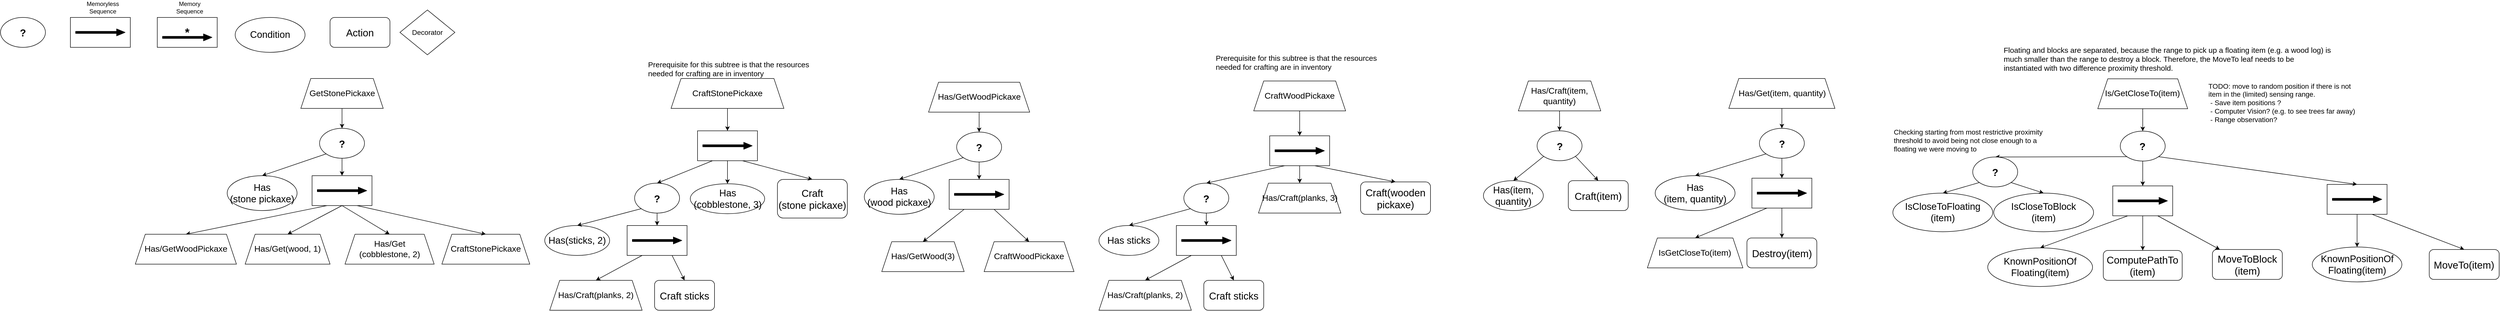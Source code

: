 <mxfile version="13.5.4" type="device"><diagram id="WyycX_kiDfn8xleZHSIg" name="Page-1"><mxGraphModel dx="2182" dy="725" grid="1" gridSize="10" guides="1" tooltips="1" connect="1" arrows="1" fold="1" page="1" pageScale="1" pageWidth="827" pageHeight="1169" math="0" shadow="0"><root><mxCell id="0"/><mxCell id="1" parent="0"/><mxCell id="VDcFkGqoI388mTJnBidE-6" value="" style="group" parent="1" vertex="1" connectable="0"><mxGeometry x="-330" y="45" width="120" height="60" as="geometry"/></mxCell><mxCell id="VDcFkGqoI388mTJnBidE-2" value="" style="rounded=0;whiteSpace=wrap;html=1;" parent="VDcFkGqoI388mTJnBidE-6" vertex="1"><mxGeometry width="120" height="60" as="geometry"/></mxCell><mxCell id="VDcFkGqoI388mTJnBidE-4" value="" style="shape=flexArrow;endArrow=classic;html=1;fillColor=#000000;endWidth=9.001;endSize=5.311;width=4.194;" parent="VDcFkGqoI388mTJnBidE-6" edge="1"><mxGeometry width="50" height="50" relative="1" as="geometry"><mxPoint x="10" y="30" as="sourcePoint"/><mxPoint x="110" y="30" as="targetPoint"/></mxGeometry></mxCell><mxCell id="VDcFkGqoI388mTJnBidE-13" value="&lt;font style=&quot;font-size: 20px&quot;&gt;Action&lt;/font&gt;" style="rounded=1;whiteSpace=wrap;html=1;" parent="1" vertex="1"><mxGeometry x="190" y="45" width="120" height="60" as="geometry"/></mxCell><mxCell id="VDcFkGqoI388mTJnBidE-19" value="&lt;span style=&quot;font-size: 17px&quot;&gt;Is/GetCloseTo(item)&lt;/span&gt;" style="shape=trapezoid;perimeter=trapezoidPerimeter;whiteSpace=wrap;html=1;fixedSize=1;" parent="1" vertex="1"><mxGeometry x="3730.47" y="168.13" width="180" height="60" as="geometry"/></mxCell><mxCell id="VDcFkGqoI388mTJnBidE-21" value="&lt;font style=&quot;font-size: 20px&quot;&gt;&lt;b&gt;?&lt;/b&gt;&lt;/font&gt;" style="ellipse;whiteSpace=wrap;html=1;container=0;" parent="1" vertex="1"><mxGeometry x="3775.47" y="273.13" width="90" height="60" as="geometry"/></mxCell><mxCell id="VDcFkGqoI388mTJnBidE-22" value="" style="endArrow=classic;html=1;fillColor=#000000;exitX=0.5;exitY=1;exitDx=0;exitDy=0;entryX=0.5;entryY=0;entryDx=0;entryDy=0;" parent="1" source="VDcFkGqoI388mTJnBidE-19" target="VDcFkGqoI388mTJnBidE-21" edge="1"><mxGeometry width="50" height="50" relative="1" as="geometry"><mxPoint x="3935.47" y="263.13" as="sourcePoint"/><mxPoint x="4020.47" y="413.13" as="targetPoint"/></mxGeometry></mxCell><mxCell id="VDcFkGqoI388mTJnBidE-25" value="Memoryless Sequence" style="text;html=1;strokeColor=none;fillColor=none;align=center;verticalAlign=middle;whiteSpace=wrap;rounded=0;" parent="1" vertex="1"><mxGeometry x="-300" y="15" width="70" height="20" as="geometry"/></mxCell><mxCell id="VDcFkGqoI388mTJnBidE-27" value="" style="group" parent="1" vertex="1" connectable="0"><mxGeometry x="4189.77" y="380" width="120" height="60" as="geometry"/></mxCell><mxCell id="VDcFkGqoI388mTJnBidE-28" value="" style="rounded=0;whiteSpace=wrap;html=1;" parent="VDcFkGqoI388mTJnBidE-27" vertex="1"><mxGeometry width="120" height="60" as="geometry"/></mxCell><mxCell id="VDcFkGqoI388mTJnBidE-29" value="" style="shape=flexArrow;endArrow=classic;html=1;fillColor=#000000;endWidth=9.001;endSize=5.311;width=4.194;" parent="VDcFkGqoI388mTJnBidE-27" edge="1"><mxGeometry width="50" height="50" relative="1" as="geometry"><mxPoint x="10" y="30" as="sourcePoint"/><mxPoint x="110" y="30" as="targetPoint"/></mxGeometry></mxCell><mxCell id="VDcFkGqoI388mTJnBidE-30" value="" style="endArrow=classic;html=1;fillColor=#000000;exitX=1;exitY=1;exitDx=0;exitDy=0;entryX=0.5;entryY=0;entryDx=0;entryDy=0;" parent="1" source="VDcFkGqoI388mTJnBidE-21" target="VDcFkGqoI388mTJnBidE-28" edge="1"><mxGeometry width="50" height="50" relative="1" as="geometry"><mxPoint x="3798.44" y="334.202" as="sourcePoint"/><mxPoint x="3650.705" y="388.13" as="targetPoint"/></mxGeometry></mxCell><mxCell id="VDcFkGqoI388mTJnBidE-31" value="&lt;font style=&quot;font-size: 19px&quot;&gt;KnownPositionOf&lt;br&gt;Floating(item)&lt;/font&gt;" style="ellipse;whiteSpace=wrap;html=1;" parent="1" vertex="1"><mxGeometry x="4160" y="505.62" width="179.53" height="70" as="geometry"/></mxCell><mxCell id="VDcFkGqoI388mTJnBidE-33" value="" style="endArrow=classic;html=1;fillColor=#000000;exitX=0.5;exitY=1;exitDx=0;exitDy=0;entryX=0.5;entryY=0;entryDx=0;entryDy=0;" parent="1" source="VDcFkGqoI388mTJnBidE-28" target="VDcFkGqoI388mTJnBidE-31" edge="1"><mxGeometry width="50" height="50" relative="1" as="geometry"><mxPoint x="4057.74" y="343.572" as="sourcePoint"/><mxPoint x="3910.005" y="397.5" as="targetPoint"/></mxGeometry></mxCell><mxCell id="VDcFkGqoI388mTJnBidE-37" value="" style="endArrow=classic;html=1;fillColor=#000000;entryX=0.5;entryY=0;entryDx=0;entryDy=0;exitX=0.75;exitY=1;exitDx=0;exitDy=0;" parent="1" source="VDcFkGqoI388mTJnBidE-28" target="VDcFkGqoI388mTJnBidE-115" edge="1"><mxGeometry width="50" height="50" relative="1" as="geometry"><mxPoint x="4079.77" y="447.5" as="sourcePoint"/><mxPoint x="4163.77" y="490" as="targetPoint"/></mxGeometry></mxCell><mxCell id="VDcFkGqoI388mTJnBidE-38" value="" style="group" parent="1" vertex="1" connectable="0"><mxGeometry x="-156" y="45" width="120" height="60" as="geometry"/></mxCell><mxCell id="VDcFkGqoI388mTJnBidE-39" value="&lt;font style=&quot;font-size: 23px&quot;&gt;&lt;b&gt;*&lt;/b&gt;&lt;/font&gt;" style="rounded=0;whiteSpace=wrap;html=1;" parent="VDcFkGqoI388mTJnBidE-38" vertex="1"><mxGeometry width="120" height="60" as="geometry"/></mxCell><mxCell id="VDcFkGqoI388mTJnBidE-40" value="" style="shape=flexArrow;endArrow=classic;html=1;fillColor=#000000;endWidth=9.001;endSize=5.311;width=4.194;" parent="VDcFkGqoI388mTJnBidE-38" edge="1"><mxGeometry width="50" height="50" relative="1" as="geometry"><mxPoint x="10" y="40" as="sourcePoint"/><mxPoint x="110" y="40" as="targetPoint"/></mxGeometry></mxCell><mxCell id="VDcFkGqoI388mTJnBidE-41" value="Memory Sequence" style="text;html=1;strokeColor=none;fillColor=none;align=center;verticalAlign=middle;whiteSpace=wrap;rounded=0;" parent="1" vertex="1"><mxGeometry x="-126" y="15" width="70" height="20" as="geometry"/></mxCell><mxCell id="VDcFkGqoI388mTJnBidE-42" value="&lt;font style=&quot;font-size: 17px&quot;&gt;Has/Get(item, quantity)&lt;/font&gt;" style="shape=trapezoid;perimeter=trapezoidPerimeter;whiteSpace=wrap;html=1;fixedSize=1;" parent="1" vertex="1"><mxGeometry x="2991.5" y="167.5" width="212.5" height="60" as="geometry"/></mxCell><mxCell id="VDcFkGqoI388mTJnBidE-43" value="&lt;font style=&quot;font-size: 20px&quot;&gt;&lt;b&gt;?&lt;/b&gt;&lt;/font&gt;" style="ellipse;whiteSpace=wrap;html=1;container=0;" parent="1" vertex="1"><mxGeometry x="3052.75" y="267.5" width="90" height="60" as="geometry"/></mxCell><mxCell id="VDcFkGqoI388mTJnBidE-44" value="" style="endArrow=classic;html=1;fillColor=#000000;exitX=0.5;exitY=1;exitDx=0;exitDy=0;entryX=0.5;entryY=0;entryDx=0;entryDy=0;" parent="1" source="VDcFkGqoI388mTJnBidE-42" target="VDcFkGqoI388mTJnBidE-43" edge="1"><mxGeometry width="50" height="50" relative="1" as="geometry"><mxPoint x="3644.0" y="237.5" as="sourcePoint"/><mxPoint x="3644.0" y="282.5" as="targetPoint"/></mxGeometry></mxCell><mxCell id="VDcFkGqoI388mTJnBidE-45" value="&lt;font style=&quot;font-size: 19px&quot;&gt;Has&lt;br&gt;(item, quantity)&lt;/font&gt;" style="ellipse;whiteSpace=wrap;html=1;" parent="1" vertex="1"><mxGeometry x="2844" y="362.5" width="160" height="70" as="geometry"/></mxCell><mxCell id="VDcFkGqoI388mTJnBidE-46" value="" style="endArrow=classic;html=1;fillColor=#000000;exitX=0;exitY=1;exitDx=0;exitDy=0;entryX=0.5;entryY=0;entryDx=0;entryDy=0;" parent="1" source="VDcFkGqoI388mTJnBidE-43" target="VDcFkGqoI388mTJnBidE-45" edge="1"><mxGeometry width="50" height="50" relative="1" as="geometry"><mxPoint x="3394" y="457.5" as="sourcePoint"/><mxPoint x="3444" y="407.5" as="targetPoint"/></mxGeometry></mxCell><mxCell id="VDcFkGqoI388mTJnBidE-47" value="" style="group" parent="1" vertex="1" connectable="0"><mxGeometry x="3037.75" y="367.5" width="120" height="60" as="geometry"/></mxCell><mxCell id="VDcFkGqoI388mTJnBidE-48" value="" style="rounded=0;whiteSpace=wrap;html=1;" parent="VDcFkGqoI388mTJnBidE-47" vertex="1"><mxGeometry width="120" height="60" as="geometry"/></mxCell><mxCell id="VDcFkGqoI388mTJnBidE-49" value="" style="shape=flexArrow;endArrow=classic;html=1;fillColor=#000000;endWidth=9.001;endSize=5.311;width=4.194;" parent="VDcFkGqoI388mTJnBidE-47" edge="1"><mxGeometry width="50" height="50" relative="1" as="geometry"><mxPoint x="10" y="30" as="sourcePoint"/><mxPoint x="110" y="30" as="targetPoint"/></mxGeometry></mxCell><mxCell id="VDcFkGqoI388mTJnBidE-50" value="" style="endArrow=classic;html=1;fillColor=#000000;exitX=0.5;exitY=1;exitDx=0;exitDy=0;entryX=0.5;entryY=0;entryDx=0;entryDy=0;" parent="1" source="VDcFkGqoI388mTJnBidE-43" target="VDcFkGqoI388mTJnBidE-48" edge="1"><mxGeometry width="50" height="50" relative="1" as="geometry"><mxPoint x="3075.72" y="328.572" as="sourcePoint"/><mxPoint x="2934" y="372.5" as="targetPoint"/></mxGeometry></mxCell><mxCell id="VDcFkGqoI388mTJnBidE-51" value="&lt;font style=&quot;font-size: 17px&quot;&gt;IsGetCloseTo(item)&lt;/font&gt;" style="shape=trapezoid;perimeter=trapezoidPerimeter;whiteSpace=wrap;html=1;fixedSize=1;" parent="1" vertex="1"><mxGeometry x="2828.38" y="487.5" width="191.25" height="60" as="geometry"/></mxCell><mxCell id="VDcFkGqoI388mTJnBidE-52" value="" style="endArrow=classic;html=1;fillColor=#000000;exitX=0.25;exitY=1;exitDx=0;exitDy=0;entryX=0.5;entryY=0;entryDx=0;entryDy=0;" parent="1" source="VDcFkGqoI388mTJnBidE-48" target="VDcFkGqoI388mTJnBidE-51" edge="1"><mxGeometry width="50" height="50" relative="1" as="geometry"><mxPoint x="3075.72" y="328.572" as="sourcePoint"/><mxPoint x="2934" y="372.5" as="targetPoint"/></mxGeometry></mxCell><mxCell id="VDcFkGqoI388mTJnBidE-53" value="&lt;font style=&quot;font-size: 20px&quot;&gt;Destroy(item)&lt;/font&gt;" style="rounded=1;whiteSpace=wrap;html=1;" parent="1" vertex="1"><mxGeometry x="3027.75" y="487.5" width="140" height="60" as="geometry"/></mxCell><mxCell id="VDcFkGqoI388mTJnBidE-54" value="" style="endArrow=classic;html=1;fillColor=#000000;entryX=0.5;entryY=0;entryDx=0;entryDy=0;exitX=0.5;exitY=1;exitDx=0;exitDy=0;" parent="1" source="VDcFkGqoI388mTJnBidE-48" target="VDcFkGqoI388mTJnBidE-53" edge="1"><mxGeometry width="50" height="50" relative="1" as="geometry"><mxPoint x="3120" y="440" as="sourcePoint"/><mxPoint x="2959.625" y="497.5" as="targetPoint"/></mxGeometry></mxCell><mxCell id="VDcFkGqoI388mTJnBidE-55" value="&lt;font style=&quot;font-size: 17px&quot;&gt;Has/Craft(item, quantity)&lt;/font&gt;" style="shape=trapezoid;perimeter=trapezoidPerimeter;whiteSpace=wrap;html=1;fixedSize=1;" parent="1" vertex="1"><mxGeometry x="2570" y="172.5" width="165" height="60" as="geometry"/></mxCell><mxCell id="VDcFkGqoI388mTJnBidE-56" value="&lt;font style=&quot;font-size: 20px&quot;&gt;&lt;b&gt;?&lt;/b&gt;&lt;/font&gt;" style="ellipse;whiteSpace=wrap;html=1;container=0;" parent="1" vertex="1"><mxGeometry x="2607.5" y="272.5" width="90" height="60" as="geometry"/></mxCell><mxCell id="VDcFkGqoI388mTJnBidE-57" value="" style="endArrow=classic;html=1;fillColor=#000000;entryX=0.5;entryY=0;entryDx=0;entryDy=0;exitX=0.5;exitY=1;exitDx=0;exitDy=0;" parent="1" source="VDcFkGqoI388mTJnBidE-55" target="VDcFkGqoI388mTJnBidE-56" edge="1"><mxGeometry width="50" height="50" relative="1" as="geometry"><mxPoint x="2950" y="467.5" as="sourcePoint"/><mxPoint x="3000" y="417.5" as="targetPoint"/></mxGeometry></mxCell><mxCell id="VDcFkGqoI388mTJnBidE-58" value="&lt;font style=&quot;font-size: 19px&quot;&gt;Has(item, quantity)&lt;/font&gt;" style="ellipse;whiteSpace=wrap;html=1;" parent="1" vertex="1"><mxGeometry x="2500" y="372.5" width="120" height="60" as="geometry"/></mxCell><mxCell id="VDcFkGqoI388mTJnBidE-59" value="" style="endArrow=classic;html=1;fillColor=#000000;entryX=0.5;entryY=0;entryDx=0;entryDy=0;exitX=0;exitY=1;exitDx=0;exitDy=0;" parent="1" source="VDcFkGqoI388mTJnBidE-56" target="VDcFkGqoI388mTJnBidE-58" edge="1"><mxGeometry width="50" height="50" relative="1" as="geometry"><mxPoint x="2950" y="467.5" as="sourcePoint"/><mxPoint x="3000" y="417.5" as="targetPoint"/></mxGeometry></mxCell><mxCell id="VDcFkGqoI388mTJnBidE-60" value="&lt;font style=&quot;font-size: 20px&quot;&gt;Craft(item)&lt;/font&gt;" style="rounded=1;whiteSpace=wrap;html=1;" parent="1" vertex="1"><mxGeometry x="2670" y="372.5" width="120" height="60" as="geometry"/></mxCell><mxCell id="VDcFkGqoI388mTJnBidE-61" value="" style="endArrow=classic;html=1;fillColor=#000000;entryX=0.5;entryY=0;entryDx=0;entryDy=0;exitX=1;exitY=1;exitDx=0;exitDy=0;" parent="1" source="VDcFkGqoI388mTJnBidE-56" target="VDcFkGqoI388mTJnBidE-60" edge="1"><mxGeometry width="50" height="50" relative="1" as="geometry"><mxPoint x="2630.47" y="333.572" as="sourcePoint"/><mxPoint x="2557.5" y="377.5" as="targetPoint"/></mxGeometry></mxCell><mxCell id="VDcFkGqoI388mTJnBidE-62" value="&lt;font style=&quot;font-size: 17px&quot;&gt;CraftWoodPickaxe&lt;br&gt;&lt;/font&gt;" style="shape=trapezoid;perimeter=trapezoidPerimeter;whiteSpace=wrap;html=1;fixedSize=1;" parent="1" vertex="1"><mxGeometry x="2040" y="172.5" width="184" height="60" as="geometry"/></mxCell><mxCell id="VDcFkGqoI388mTJnBidE-63" value="&lt;font style=&quot;font-size: 20px&quot;&gt;&lt;b&gt;?&lt;/b&gt;&lt;/font&gt;" style="ellipse;whiteSpace=wrap;html=1;container=0;" parent="1" vertex="1"><mxGeometry x="1900" y="377.5" width="90" height="60" as="geometry"/></mxCell><mxCell id="VDcFkGqoI388mTJnBidE-64" value="" style="endArrow=classic;html=1;fillColor=#000000;entryX=0.5;entryY=0;entryDx=0;entryDy=0;exitX=0.25;exitY=1;exitDx=0;exitDy=0;" parent="1" source="VDcFkGqoI388mTJnBidE-69" target="VDcFkGqoI388mTJnBidE-63" edge="1"><mxGeometry width="50" height="50" relative="1" as="geometry"><mxPoint x="2062" y="312.5" as="sourcePoint"/><mxPoint x="2310" y="422.5" as="targetPoint"/></mxGeometry></mxCell><mxCell id="VDcFkGqoI388mTJnBidE-68" value="" style="group" parent="1" vertex="1" connectable="0"><mxGeometry x="2072" y="282.5" width="120" height="60" as="geometry"/></mxCell><mxCell id="VDcFkGqoI388mTJnBidE-69" value="" style="rounded=0;whiteSpace=wrap;html=1;" parent="VDcFkGqoI388mTJnBidE-68" vertex="1"><mxGeometry width="120" height="60" as="geometry"/></mxCell><mxCell id="VDcFkGqoI388mTJnBidE-70" value="" style="shape=flexArrow;endArrow=classic;html=1;fillColor=#000000;endWidth=9.001;endSize=5.311;width=4.194;" parent="VDcFkGqoI388mTJnBidE-68" edge="1"><mxGeometry width="50" height="50" relative="1" as="geometry"><mxPoint x="10" y="30" as="sourcePoint"/><mxPoint x="110" y="30" as="targetPoint"/></mxGeometry></mxCell><mxCell id="VDcFkGqoI388mTJnBidE-71" value="" style="endArrow=classic;html=1;fillColor=#000000;entryX=0.5;entryY=0;entryDx=0;entryDy=0;exitX=0.5;exitY=1;exitDx=0;exitDy=0;" parent="1" source="VDcFkGqoI388mTJnBidE-62" target="VDcFkGqoI388mTJnBidE-69" edge="1"><mxGeometry width="50" height="50" relative="1" as="geometry"><mxPoint x="2072" y="322.5" as="sourcePoint"/><mxPoint x="1935.0" y="362.5" as="targetPoint"/></mxGeometry></mxCell><mxCell id="VDcFkGqoI388mTJnBidE-72" value="&lt;font style=&quot;font-size: 19px&quot;&gt;Has sticks&lt;/font&gt;" style="ellipse;whiteSpace=wrap;html=1;" parent="1" vertex="1"><mxGeometry x="1730" y="462.5" width="120" height="60" as="geometry"/></mxCell><mxCell id="VDcFkGqoI388mTJnBidE-73" value="" style="endArrow=classic;html=1;fillColor=#000000;exitX=0;exitY=1;exitDx=0;exitDy=0;entryX=0.5;entryY=0;entryDx=0;entryDy=0;" parent="1" source="VDcFkGqoI388mTJnBidE-63" target="VDcFkGqoI388mTJnBidE-72" edge="1"><mxGeometry width="50" height="50" relative="1" as="geometry"><mxPoint x="2082" y="357.5" as="sourcePoint"/><mxPoint x="1840" y="367.5" as="targetPoint"/></mxGeometry></mxCell><mxCell id="VDcFkGqoI388mTJnBidE-74" value="" style="group" parent="1" vertex="1" connectable="0"><mxGeometry x="1885" y="462.5" width="120" height="60" as="geometry"/></mxCell><mxCell id="VDcFkGqoI388mTJnBidE-75" value="" style="rounded=0;whiteSpace=wrap;html=1;" parent="VDcFkGqoI388mTJnBidE-74" vertex="1"><mxGeometry width="120" height="60" as="geometry"/></mxCell><mxCell id="VDcFkGqoI388mTJnBidE-76" value="" style="shape=flexArrow;endArrow=classic;html=1;fillColor=#000000;endWidth=9.001;endSize=5.311;width=4.194;" parent="VDcFkGqoI388mTJnBidE-74" edge="1"><mxGeometry width="50" height="50" relative="1" as="geometry"><mxPoint x="10" y="30" as="sourcePoint"/><mxPoint x="110" y="30" as="targetPoint"/></mxGeometry></mxCell><mxCell id="VDcFkGqoI388mTJnBidE-77" value="" style="endArrow=classic;html=1;fillColor=#000000;exitX=0.5;exitY=1;exitDx=0;exitDy=0;entryX=0.5;entryY=0;entryDx=0;entryDy=0;" parent="1" source="VDcFkGqoI388mTJnBidE-63" target="VDcFkGqoI388mTJnBidE-75" edge="1"><mxGeometry width="50" height="50" relative="1" as="geometry"><mxPoint x="1922.97" y="433.572" as="sourcePoint"/><mxPoint x="1870.0" y="467.5" as="targetPoint"/></mxGeometry></mxCell><mxCell id="VDcFkGqoI388mTJnBidE-78" value="&lt;font style=&quot;font-size: 17px&quot;&gt;Has/Craft(planks, 2)&lt;/font&gt;" style="shape=trapezoid;perimeter=trapezoidPerimeter;whiteSpace=wrap;html=1;fixedSize=1;" parent="1" vertex="1"><mxGeometry x="1730" y="572.5" width="185" height="60" as="geometry"/></mxCell><mxCell id="VDcFkGqoI388mTJnBidE-79" value="" style="endArrow=classic;html=1;fillColor=#000000;exitX=0.25;exitY=1;exitDx=0;exitDy=0;entryX=0.5;entryY=0;entryDx=0;entryDy=0;" parent="1" source="VDcFkGqoI388mTJnBidE-75" target="VDcFkGqoI388mTJnBidE-78" edge="1"><mxGeometry width="50" height="50" relative="1" as="geometry"><mxPoint x="1857.97" y="428.572" as="sourcePoint"/><mxPoint x="1805.0" y="472.5" as="targetPoint"/></mxGeometry></mxCell><mxCell id="VDcFkGqoI388mTJnBidE-80" value="&lt;font style=&quot;font-size: 20px&quot;&gt;Craft sticks&lt;/font&gt;" style="rounded=1;whiteSpace=wrap;html=1;" parent="1" vertex="1"><mxGeometry x="1940" y="572.5" width="120" height="60" as="geometry"/></mxCell><mxCell id="VDcFkGqoI388mTJnBidE-81" value="" style="endArrow=classic;html=1;fillColor=#000000;exitX=0.75;exitY=1;exitDx=0;exitDy=0;entryX=0.5;entryY=0;entryDx=0;entryDy=0;" parent="1" source="VDcFkGqoI388mTJnBidE-75" target="VDcFkGqoI388mTJnBidE-80" edge="1"><mxGeometry width="50" height="50" relative="1" as="geometry"><mxPoint x="1925" y="532.5" as="sourcePoint"/><mxPoint x="1872.5" y="582.5" as="targetPoint"/></mxGeometry></mxCell><mxCell id="VDcFkGqoI388mTJnBidE-82" value="&lt;font style=&quot;font-size: 17px&quot;&gt;Has/Craft(planks, 3)&lt;/font&gt;" style="shape=trapezoid;perimeter=trapezoidPerimeter;whiteSpace=wrap;html=1;fixedSize=1;" parent="1" vertex="1"><mxGeometry x="2049.5" y="377.5" width="165" height="60" as="geometry"/></mxCell><mxCell id="VDcFkGqoI388mTJnBidE-83" value="" style="endArrow=classic;html=1;fillColor=#000000;entryX=0.5;entryY=0;entryDx=0;entryDy=0;exitX=0.5;exitY=1;exitDx=0;exitDy=0;" parent="1" source="VDcFkGqoI388mTJnBidE-69" target="VDcFkGqoI388mTJnBidE-82" edge="1"><mxGeometry width="50" height="50" relative="1" as="geometry"><mxPoint x="2112" y="352.5" as="sourcePoint"/><mxPoint x="1955" y="382.5" as="targetPoint"/></mxGeometry></mxCell><mxCell id="VDcFkGqoI388mTJnBidE-84" value="&lt;font style=&quot;font-size: 20px&quot;&gt;Craft(wooden pickaxe)&lt;/font&gt;" style="rounded=1;whiteSpace=wrap;html=1;" parent="1" vertex="1"><mxGeometry x="2254" y="375" width="140" height="65" as="geometry"/></mxCell><mxCell id="VDcFkGqoI388mTJnBidE-85" value="" style="endArrow=classic;html=1;fillColor=#000000;entryX=0.5;entryY=0;entryDx=0;entryDy=0;exitX=0.75;exitY=1;exitDx=0;exitDy=0;" parent="1" source="VDcFkGqoI388mTJnBidE-69" target="VDcFkGqoI388mTJnBidE-84" edge="1"><mxGeometry width="50" height="50" relative="1" as="geometry"><mxPoint x="2142" y="352.5" as="sourcePoint"/><mxPoint x="2142" y="387.5" as="targetPoint"/></mxGeometry></mxCell><mxCell id="VDcFkGqoI388mTJnBidE-86" value="&lt;font style=&quot;font-size: 17px&quot;&gt;Has/GetWoodPickaxe&lt;/font&gt;" style="shape=trapezoid;perimeter=trapezoidPerimeter;whiteSpace=wrap;html=1;fixedSize=1;" parent="1" vertex="1"><mxGeometry x="1388.75" y="175" width="202.5" height="60" as="geometry"/></mxCell><mxCell id="VDcFkGqoI388mTJnBidE-87" value="&lt;font style=&quot;font-size: 20px&quot;&gt;&lt;b&gt;?&lt;/b&gt;&lt;/font&gt;" style="ellipse;whiteSpace=wrap;html=1;container=0;" parent="1" vertex="1"><mxGeometry x="1445" y="275" width="90" height="60" as="geometry"/></mxCell><mxCell id="VDcFkGqoI388mTJnBidE-88" value="" style="endArrow=classic;html=1;fillColor=#000000;exitX=0.5;exitY=1;exitDx=0;exitDy=0;entryX=0.5;entryY=0;entryDx=0;entryDy=0;" parent="1" source="VDcFkGqoI388mTJnBidE-86" target="VDcFkGqoI388mTJnBidE-87" edge="1"><mxGeometry width="50" height="50" relative="1" as="geometry"><mxPoint x="1290" y="200" as="sourcePoint"/><mxPoint x="1320" y="200" as="targetPoint"/></mxGeometry></mxCell><mxCell id="VDcFkGqoI388mTJnBidE-89" value="&lt;font style=&quot;font-size: 19px&quot;&gt;Has&lt;br&gt;(wood pickaxe)&lt;/font&gt;" style="ellipse;whiteSpace=wrap;html=1;" parent="1" vertex="1"><mxGeometry x="1260" y="370" width="140" height="70" as="geometry"/></mxCell><mxCell id="VDcFkGqoI388mTJnBidE-90" value="" style="endArrow=classic;html=1;fillColor=#000000;exitX=0;exitY=1;exitDx=0;exitDy=0;entryX=0.5;entryY=0;entryDx=0;entryDy=0;" parent="1" source="VDcFkGqoI388mTJnBidE-87" target="VDcFkGqoI388mTJnBidE-89" edge="1"><mxGeometry width="50" height="50" relative="1" as="geometry"><mxPoint x="1820" y="440" as="sourcePoint"/><mxPoint x="1870" y="390" as="targetPoint"/></mxGeometry></mxCell><mxCell id="VDcFkGqoI388mTJnBidE-91" value="" style="group" parent="1" vertex="1" connectable="0"><mxGeometry x="1430" y="370" width="120" height="60" as="geometry"/></mxCell><mxCell id="VDcFkGqoI388mTJnBidE-92" value="" style="rounded=0;whiteSpace=wrap;html=1;" parent="VDcFkGqoI388mTJnBidE-91" vertex="1"><mxGeometry width="120" height="60" as="geometry"/></mxCell><mxCell id="VDcFkGqoI388mTJnBidE-93" value="" style="shape=flexArrow;endArrow=classic;html=1;fillColor=#000000;endWidth=9.001;endSize=5.311;width=4.194;" parent="VDcFkGqoI388mTJnBidE-91" edge="1"><mxGeometry width="50" height="50" relative="1" as="geometry"><mxPoint x="10" y="30" as="sourcePoint"/><mxPoint x="110" y="30" as="targetPoint"/></mxGeometry></mxCell><mxCell id="VDcFkGqoI388mTJnBidE-94" value="" style="endArrow=classic;html=1;fillColor=#000000;exitX=0.5;exitY=1;exitDx=0;exitDy=0;entryX=0.5;entryY=0;entryDx=0;entryDy=0;" parent="1" source="VDcFkGqoI388mTJnBidE-87" target="VDcFkGqoI388mTJnBidE-92" edge="1"><mxGeometry width="50" height="50" relative="1" as="geometry"><mxPoint x="1620" y="340" as="sourcePoint"/><mxPoint x="1670" y="290" as="targetPoint"/></mxGeometry></mxCell><mxCell id="VDcFkGqoI388mTJnBidE-98" value="&lt;font style=&quot;font-size: 17px&quot;&gt;Has/GetWood(3)&lt;/font&gt;" style="shape=trapezoid;perimeter=trapezoidPerimeter;whiteSpace=wrap;html=1;fixedSize=1;" parent="1" vertex="1"><mxGeometry x="1295" y="495" width="165" height="60" as="geometry"/></mxCell><mxCell id="VDcFkGqoI388mTJnBidE-99" value="&lt;font style=&quot;font-size: 17px&quot;&gt;CraftWoodPickaxe&lt;/font&gt;" style="shape=trapezoid;perimeter=trapezoidPerimeter;whiteSpace=wrap;html=1;fixedSize=1;" parent="1" vertex="1"><mxGeometry x="1500" y="495" width="180" height="60" as="geometry"/></mxCell><mxCell id="VDcFkGqoI388mTJnBidE-100" value="" style="endArrow=classic;html=1;fillColor=#000000;exitX=0.25;exitY=1;exitDx=0;exitDy=0;entryX=0.5;entryY=0;entryDx=0;entryDy=0;" parent="1" source="VDcFkGqoI388mTJnBidE-92" target="VDcFkGqoI388mTJnBidE-98" edge="1"><mxGeometry width="50" height="50" relative="1" as="geometry"><mxPoint x="1467.97" y="336.072" as="sourcePoint"/><mxPoint x="1350.0" y="380" as="targetPoint"/></mxGeometry></mxCell><mxCell id="VDcFkGqoI388mTJnBidE-101" value="" style="endArrow=classic;html=1;fillColor=#000000;exitX=0.75;exitY=1;exitDx=0;exitDy=0;entryX=0.5;entryY=0;entryDx=0;entryDy=0;" parent="1" source="VDcFkGqoI388mTJnBidE-92" target="VDcFkGqoI388mTJnBidE-99" edge="1"><mxGeometry width="50" height="50" relative="1" as="geometry"><mxPoint x="1477.97" y="346.072" as="sourcePoint"/><mxPoint x="1360.0" y="390" as="targetPoint"/></mxGeometry></mxCell><mxCell id="VDcFkGqoI388mTJnBidE-115" value="&lt;font style=&quot;font-size: 20px&quot;&gt;MoveTo(item)&lt;/font&gt;" style="rounded=1;whiteSpace=wrap;html=1;" parent="1" vertex="1"><mxGeometry x="4394.3" y="510.62" width="140" height="60" as="geometry"/></mxCell><mxCell id="3aJ6e_uEvTH4a3Us7mJH-6" value="&lt;font style=&quot;font-size: 20px&quot;&gt;&lt;b&gt;?&lt;/b&gt;&lt;/font&gt;" style="ellipse;whiteSpace=wrap;html=1;container=0;" parent="1" vertex="1"><mxGeometry x="-470" y="45" width="90" height="60" as="geometry"/></mxCell><mxCell id="3aJ6e_uEvTH4a3Us7mJH-8" value="&lt;span style=&quot;font-size: 14px&quot;&gt;Decorator&lt;/span&gt;" style="rhombus;whiteSpace=wrap;html=1;" parent="1" vertex="1"><mxGeometry x="330" y="30" width="110" height="90" as="geometry"/></mxCell><mxCell id="3aJ6e_uEvTH4a3Us7mJH-28" value="&lt;span style=&quot;font-size: 19px&quot;&gt;Condition&lt;/span&gt;" style="ellipse;whiteSpace=wrap;html=1;" parent="1" vertex="1"><mxGeometry y="45" width="140" height="70" as="geometry"/></mxCell><mxCell id="3aJ6e_uEvTH4a3Us7mJH-35" value="&lt;span style=&quot;font-size: 17px&quot;&gt;CraftStonePickaxe&lt;/span&gt;" style="shape=trapezoid;perimeter=trapezoidPerimeter;whiteSpace=wrap;html=1;fixedSize=1;" parent="1" vertex="1"><mxGeometry x="873" y="167.5" width="226" height="60" as="geometry"/></mxCell><mxCell id="3aJ6e_uEvTH4a3Us7mJH-57" value="&lt;font style=&quot;font-size: 20px&quot;&gt;&lt;b&gt;?&lt;/b&gt;&lt;/font&gt;" style="ellipse;whiteSpace=wrap;html=1;container=0;" parent="1" vertex="1"><mxGeometry x="800" y="377.5" width="90" height="60" as="geometry"/></mxCell><mxCell id="3aJ6e_uEvTH4a3Us7mJH-58" value="" style="endArrow=classic;html=1;fillColor=#000000;entryX=0.5;entryY=0;entryDx=0;entryDy=0;exitX=0.25;exitY=1;exitDx=0;exitDy=0;" parent="1" source="3aJ6e_uEvTH4a3Us7mJH-60" target="3aJ6e_uEvTH4a3Us7mJH-57" edge="1"><mxGeometry width="50" height="50" relative="1" as="geometry"><mxPoint x="998" y="310" as="sourcePoint"/><mxPoint x="1246" y="420" as="targetPoint"/></mxGeometry></mxCell><mxCell id="3aJ6e_uEvTH4a3Us7mJH-59" value="" style="group" parent="1" vertex="1" connectable="0"><mxGeometry x="926" y="272.5" width="120" height="60" as="geometry"/></mxCell><mxCell id="3aJ6e_uEvTH4a3Us7mJH-60" value="" style="rounded=0;whiteSpace=wrap;html=1;" parent="3aJ6e_uEvTH4a3Us7mJH-59" vertex="1"><mxGeometry width="120" height="60" as="geometry"/></mxCell><mxCell id="3aJ6e_uEvTH4a3Us7mJH-61" value="" style="shape=flexArrow;endArrow=classic;html=1;fillColor=#000000;endWidth=9.001;endSize=5.311;width=4.194;" parent="3aJ6e_uEvTH4a3Us7mJH-59" edge="1"><mxGeometry width="50" height="50" relative="1" as="geometry"><mxPoint x="10" y="30" as="sourcePoint"/><mxPoint x="110" y="30" as="targetPoint"/></mxGeometry></mxCell><mxCell id="3aJ6e_uEvTH4a3Us7mJH-62" value="" style="endArrow=classic;html=1;fillColor=#000000;entryX=0.5;entryY=0;entryDx=0;entryDy=0;exitX=0.5;exitY=1;exitDx=0;exitDy=0;" parent="1" source="3aJ6e_uEvTH4a3Us7mJH-35" target="3aJ6e_uEvTH4a3Us7mJH-60" edge="1"><mxGeometry width="50" height="50" relative="1" as="geometry"><mxPoint x="1106" y="250" as="sourcePoint"/><mxPoint x="871.0" y="360" as="targetPoint"/></mxGeometry></mxCell><mxCell id="3aJ6e_uEvTH4a3Us7mJH-63" value="&lt;font style=&quot;font-size: 19px&quot;&gt;Has(sticks, 2)&lt;/font&gt;" style="ellipse;whiteSpace=wrap;html=1;" parent="1" vertex="1"><mxGeometry x="620" y="462.5" width="130" height="60" as="geometry"/></mxCell><mxCell id="3aJ6e_uEvTH4a3Us7mJH-64" value="" style="endArrow=classic;html=1;fillColor=#000000;exitX=0;exitY=1;exitDx=0;exitDy=0;entryX=0.5;entryY=0;entryDx=0;entryDy=0;" parent="1" source="3aJ6e_uEvTH4a3Us7mJH-57" target="3aJ6e_uEvTH4a3Us7mJH-63" edge="1"><mxGeometry width="50" height="50" relative="1" as="geometry"><mxPoint x="982" y="357.5" as="sourcePoint"/><mxPoint x="740" y="367.5" as="targetPoint"/></mxGeometry></mxCell><mxCell id="3aJ6e_uEvTH4a3Us7mJH-65" value="" style="group" parent="1" vertex="1" connectable="0"><mxGeometry x="785" y="462.5" width="120" height="60" as="geometry"/></mxCell><mxCell id="3aJ6e_uEvTH4a3Us7mJH-66" value="" style="rounded=0;whiteSpace=wrap;html=1;" parent="3aJ6e_uEvTH4a3Us7mJH-65" vertex="1"><mxGeometry width="120" height="60" as="geometry"/></mxCell><mxCell id="3aJ6e_uEvTH4a3Us7mJH-67" value="" style="shape=flexArrow;endArrow=classic;html=1;fillColor=#000000;endWidth=9.001;endSize=5.311;width=4.194;" parent="3aJ6e_uEvTH4a3Us7mJH-65" edge="1"><mxGeometry width="50" height="50" relative="1" as="geometry"><mxPoint x="10" y="30" as="sourcePoint"/><mxPoint x="110" y="30" as="targetPoint"/></mxGeometry></mxCell><mxCell id="3aJ6e_uEvTH4a3Us7mJH-68" value="" style="endArrow=classic;html=1;fillColor=#000000;exitX=0.5;exitY=1;exitDx=0;exitDy=0;entryX=0.5;entryY=0;entryDx=0;entryDy=0;" parent="1" source="3aJ6e_uEvTH4a3Us7mJH-57" target="3aJ6e_uEvTH4a3Us7mJH-66" edge="1"><mxGeometry width="50" height="50" relative="1" as="geometry"><mxPoint x="822.97" y="433.572" as="sourcePoint"/><mxPoint x="770.0" y="467.5" as="targetPoint"/></mxGeometry></mxCell><mxCell id="3aJ6e_uEvTH4a3Us7mJH-69" value="&lt;font style=&quot;font-size: 17px&quot;&gt;Has/Craft(planks, 2)&lt;/font&gt;" style="shape=trapezoid;perimeter=trapezoidPerimeter;whiteSpace=wrap;html=1;fixedSize=1;" parent="1" vertex="1"><mxGeometry x="630" y="572.5" width="185" height="60" as="geometry"/></mxCell><mxCell id="3aJ6e_uEvTH4a3Us7mJH-70" value="" style="endArrow=classic;html=1;fillColor=#000000;exitX=0.25;exitY=1;exitDx=0;exitDy=0;entryX=0.5;entryY=0;entryDx=0;entryDy=0;" parent="1" source="3aJ6e_uEvTH4a3Us7mJH-66" target="3aJ6e_uEvTH4a3Us7mJH-69" edge="1"><mxGeometry width="50" height="50" relative="1" as="geometry"><mxPoint x="757.97" y="428.572" as="sourcePoint"/><mxPoint x="705.0" y="472.5" as="targetPoint"/></mxGeometry></mxCell><mxCell id="3aJ6e_uEvTH4a3Us7mJH-71" value="&lt;font style=&quot;font-size: 20px&quot;&gt;Craft sticks&lt;/font&gt;" style="rounded=1;whiteSpace=wrap;html=1;" parent="1" vertex="1"><mxGeometry x="840" y="572.5" width="120" height="60" as="geometry"/></mxCell><mxCell id="3aJ6e_uEvTH4a3Us7mJH-72" value="" style="endArrow=classic;html=1;fillColor=#000000;exitX=0.75;exitY=1;exitDx=0;exitDy=0;entryX=0.5;entryY=0;entryDx=0;entryDy=0;" parent="1" source="3aJ6e_uEvTH4a3Us7mJH-66" target="3aJ6e_uEvTH4a3Us7mJH-71" edge="1"><mxGeometry width="50" height="50" relative="1" as="geometry"><mxPoint x="825" y="532.5" as="sourcePoint"/><mxPoint x="772.5" y="582.5" as="targetPoint"/></mxGeometry></mxCell><mxCell id="3aJ6e_uEvTH4a3Us7mJH-74" value="" style="endArrow=classic;html=1;fillColor=#000000;entryX=0.5;entryY=0;entryDx=0;entryDy=0;exitX=0.5;exitY=1;exitDx=0;exitDy=0;" parent="1" source="3aJ6e_uEvTH4a3Us7mJH-60" target="9-Kag4xP_sy1-A_TnI9X-31" edge="1"><mxGeometry width="50" height="50" relative="1" as="geometry"><mxPoint x="1048" y="350" as="sourcePoint"/><mxPoint x="1090.5" y="377.5" as="targetPoint"/></mxGeometry></mxCell><mxCell id="3aJ6e_uEvTH4a3Us7mJH-75" value="&lt;font style=&quot;font-size: 20px&quot;&gt;Craft&lt;br&gt;(stone pickaxe)&lt;/font&gt;" style="rounded=1;whiteSpace=wrap;html=1;" parent="1" vertex="1"><mxGeometry x="1086" y="370" width="140" height="77.5" as="geometry"/></mxCell><mxCell id="3aJ6e_uEvTH4a3Us7mJH-76" value="" style="endArrow=classic;html=1;fillColor=#000000;entryX=0.5;entryY=0;entryDx=0;entryDy=0;exitX=0.75;exitY=1;exitDx=0;exitDy=0;" parent="1" source="3aJ6e_uEvTH4a3Us7mJH-60" target="3aJ6e_uEvTH4a3Us7mJH-75" edge="1"><mxGeometry width="50" height="50" relative="1" as="geometry"><mxPoint x="1078" y="350" as="sourcePoint"/><mxPoint x="1078" y="385" as="targetPoint"/></mxGeometry></mxCell><mxCell id="3aJ6e_uEvTH4a3Us7mJH-78" value="" style="endArrow=classic;html=1;fillColor=#000000;entryX=0.5;entryY=0;entryDx=0;entryDy=0;exitX=0.25;exitY=1;exitDx=0;exitDy=0;" parent="1" source="9-Kag4xP_sy1-A_TnI9X-23" target="9-Kag4xP_sy1-A_TnI9X-32" edge="1"><mxGeometry width="50" height="50" relative="1" as="geometry"><mxPoint x="180" y="385" as="sourcePoint"/><mxPoint x="6.5" y="499.87" as="targetPoint"/></mxGeometry></mxCell><mxCell id="3aJ6e_uEvTH4a3Us7mJH-85" value="" style="endArrow=classic;html=1;fillColor=#000000;exitX=0.5;exitY=1;exitDx=0;exitDy=0;entryX=0.5;entryY=0;entryDx=0;entryDy=0;" parent="1" source="VDcFkGqoI388mTJnBidE-21" target="3aJ6e_uEvTH4a3Us7mJH-89" edge="1"><mxGeometry width="50" height="50" relative="1" as="geometry"><mxPoint x="3798.44" y="334.202" as="sourcePoint"/><mxPoint x="3820.47" y="378.13" as="targetPoint"/></mxGeometry></mxCell><mxCell id="3aJ6e_uEvTH4a3Us7mJH-87" value="" style="endArrow=classic;html=1;fillColor=#000000;entryX=0.5;entryY=0;entryDx=0;entryDy=0;exitX=0.25;exitY=1;exitDx=0;exitDy=0;" parent="1" source="3aJ6e_uEvTH4a3Us7mJH-89" target="9-Kag4xP_sy1-A_TnI9X-1" edge="1"><mxGeometry width="50" height="50" relative="1" as="geometry"><mxPoint x="3800.47" y="500.5" as="sourcePoint"/><mxPoint x="3645.235" y="491.75" as="targetPoint"/></mxGeometry></mxCell><mxCell id="3aJ6e_uEvTH4a3Us7mJH-88" value="" style="group" parent="1" vertex="1" connectable="0"><mxGeometry x="3760.47" y="383" width="120" height="60" as="geometry"/></mxCell><mxCell id="3aJ6e_uEvTH4a3Us7mJH-89" value="" style="rounded=0;whiteSpace=wrap;html=1;" parent="3aJ6e_uEvTH4a3Us7mJH-88" vertex="1"><mxGeometry width="120" height="60" as="geometry"/></mxCell><mxCell id="3aJ6e_uEvTH4a3Us7mJH-90" value="" style="shape=flexArrow;endArrow=classic;html=1;fillColor=#000000;endWidth=9.001;endSize=5.311;width=4.194;" parent="3aJ6e_uEvTH4a3Us7mJH-88" edge="1"><mxGeometry width="50" height="50" relative="1" as="geometry"><mxPoint x="10" y="30" as="sourcePoint"/><mxPoint x="110" y="30" as="targetPoint"/></mxGeometry></mxCell><mxCell id="3aJ6e_uEvTH4a3Us7mJH-91" value="&lt;font style=&quot;font-size: 20px&quot;&gt;MoveToBlock&lt;br&gt;(item)&lt;/font&gt;" style="rounded=1;whiteSpace=wrap;html=1;" parent="1" vertex="1"><mxGeometry x="3960" y="510.62" width="140" height="60" as="geometry"/></mxCell><mxCell id="3aJ6e_uEvTH4a3Us7mJH-92" value="" style="endArrow=classic;html=1;fillColor=#000000;exitX=0.75;exitY=1;exitDx=0;exitDy=0;" parent="1" source="3aJ6e_uEvTH4a3Us7mJH-89" target="3aJ6e_uEvTH4a3Us7mJH-91" edge="1"><mxGeometry width="50" height="50" relative="1" as="geometry"><mxPoint x="3800.47" y="453" as="sourcePoint"/><mxPoint x="3655.235" y="501.75" as="targetPoint"/></mxGeometry></mxCell><mxCell id="3aJ6e_uEvTH4a3Us7mJH-94" value="&lt;font style=&quot;font-size: 14px&quot;&gt;TODO: move to random position if there is not item in the (limited) sensing range.&lt;br&gt;&amp;nbsp;- Save item positions ?&lt;br&gt;&amp;nbsp;- Computer Vision? (e.g. to see trees far away)&lt;br&gt;&amp;nbsp;- Range observation?&lt;/font&gt;" style="text;html=1;strokeColor=none;fillColor=none;align=left;verticalAlign=middle;whiteSpace=wrap;rounded=0;" parent="1" vertex="1"><mxGeometry x="3950" y="165" width="299.53" height="102.5" as="geometry"/></mxCell><mxCell id="9-Kag4xP_sy1-A_TnI9X-1" value="&lt;font style=&quot;font-size: 19px&quot;&gt;KnownPositionOf&lt;br&gt;Floating(item)&lt;/font&gt;" style="ellipse;whiteSpace=wrap;html=1;" vertex="1" parent="1"><mxGeometry x="3510" y="507.37" width="210" height="77.5" as="geometry"/></mxCell><mxCell id="9-Kag4xP_sy1-A_TnI9X-2" value="&lt;font style=&quot;font-size: 15px&quot;&gt;Floating and blocks are separated, because the range to pick up a floating item (e.g. a wood log) is much smaller than the range to destroy a block. Therefore, the MoveTo leaf needs to be instantiated with two difference proximity threshold.&lt;/font&gt;" style="text;html=1;strokeColor=none;fillColor=none;align=left;verticalAlign=middle;whiteSpace=wrap;rounded=0;" vertex="1" parent="1"><mxGeometry x="3540" y="100" width="660" height="55" as="geometry"/></mxCell><mxCell id="9-Kag4xP_sy1-A_TnI9X-8" value="" style="endArrow=classic;html=1;entryX=0.5;entryY=0;entryDx=0;entryDy=0;exitX=0;exitY=1;exitDx=0;exitDy=0;" edge="1" parent="1" source="VDcFkGqoI388mTJnBidE-21" target="9-Kag4xP_sy1-A_TnI9X-11"><mxGeometry width="50" height="50" relative="1" as="geometry"><mxPoint x="3798.65" y="334.343" as="sourcePoint"/><mxPoint x="3595" y="366.25" as="targetPoint"/></mxGeometry></mxCell><mxCell id="9-Kag4xP_sy1-A_TnI9X-10" value="&lt;font style=&quot;font-size: 14px&quot;&gt;Checking starting from most restrictive proximity threshold to avoid being not close enough to a floating we were moving to&lt;/font&gt;" style="text;html=1;strokeColor=none;fillColor=none;align=left;verticalAlign=middle;whiteSpace=wrap;rounded=0;" vertex="1" parent="1"><mxGeometry x="3320" y="273.13" width="310" height="37.5" as="geometry"/></mxCell><mxCell id="9-Kag4xP_sy1-A_TnI9X-11" value="&lt;font style=&quot;font-size: 20px&quot;&gt;&lt;b&gt;?&lt;/b&gt;&lt;/font&gt;" style="ellipse;whiteSpace=wrap;html=1;container=0;" vertex="1" parent="1"><mxGeometry x="3480" y="325" width="90" height="60" as="geometry"/></mxCell><mxCell id="9-Kag4xP_sy1-A_TnI9X-13" value="&lt;font style=&quot;font-size: 19px&quot;&gt;IsCloseToFloating&lt;br&gt;(item)&lt;/font&gt;" style="ellipse;whiteSpace=wrap;html=1;" vertex="1" parent="1"><mxGeometry x="3320" y="397.5" width="200" height="77.5" as="geometry"/></mxCell><mxCell id="9-Kag4xP_sy1-A_TnI9X-14" value="&lt;font style=&quot;font-size: 19px&quot;&gt;IsCloseToBlock&lt;br&gt;(item)&lt;/font&gt;" style="ellipse;whiteSpace=wrap;html=1;" vertex="1" parent="1"><mxGeometry x="3522" y="397.5" width="200" height="77.5" as="geometry"/></mxCell><mxCell id="9-Kag4xP_sy1-A_TnI9X-15" value="" style="endArrow=classic;html=1;entryX=0.5;entryY=0;entryDx=0;entryDy=0;exitX=1;exitY=1;exitDx=0;exitDy=0;" edge="1" parent="1" source="9-Kag4xP_sy1-A_TnI9X-11" target="9-Kag4xP_sy1-A_TnI9X-14"><mxGeometry width="50" height="50" relative="1" as="geometry"><mxPoint x="3380" y="410" as="sourcePoint"/><mxPoint x="3430" y="360" as="targetPoint"/></mxGeometry></mxCell><mxCell id="9-Kag4xP_sy1-A_TnI9X-16" value="" style="endArrow=classic;html=1;entryX=0.5;entryY=0;entryDx=0;entryDy=0;exitX=0;exitY=1;exitDx=0;exitDy=0;" edge="1" parent="1" source="9-Kag4xP_sy1-A_TnI9X-11" target="9-Kag4xP_sy1-A_TnI9X-13"><mxGeometry width="50" height="50" relative="1" as="geometry"><mxPoint x="3566.82" y="386.213" as="sourcePoint"/><mxPoint x="3632" y="407.5" as="targetPoint"/></mxGeometry></mxCell><mxCell id="9-Kag4xP_sy1-A_TnI9X-17" value="&lt;font style=&quot;font-size: 17px&quot;&gt;GetStonePickaxe&lt;/font&gt;" style="shape=trapezoid;perimeter=trapezoidPerimeter;whiteSpace=wrap;html=1;fixedSize=1;" vertex="1" parent="1"><mxGeometry x="131.5" y="167.5" width="165" height="60" as="geometry"/></mxCell><mxCell id="9-Kag4xP_sy1-A_TnI9X-18" value="&lt;font style=&quot;font-size: 20px&quot;&gt;&lt;b&gt;?&lt;/b&gt;&lt;/font&gt;" style="ellipse;whiteSpace=wrap;html=1;container=0;" vertex="1" parent="1"><mxGeometry x="169" y="267.5" width="90" height="60" as="geometry"/></mxCell><mxCell id="9-Kag4xP_sy1-A_TnI9X-19" value="" style="endArrow=classic;html=1;fillColor=#000000;exitX=0.5;exitY=1;exitDx=0;exitDy=0;entryX=0.5;entryY=0;entryDx=0;entryDy=0;" edge="1" parent="1" source="9-Kag4xP_sy1-A_TnI9X-17" target="9-Kag4xP_sy1-A_TnI9X-18"><mxGeometry width="50" height="50" relative="1" as="geometry"><mxPoint x="14" y="192.5" as="sourcePoint"/><mxPoint x="44" y="192.5" as="targetPoint"/></mxGeometry></mxCell><mxCell id="9-Kag4xP_sy1-A_TnI9X-20" value="&lt;font style=&quot;font-size: 19px&quot;&gt;Has&lt;br&gt;(stone pickaxe)&lt;/font&gt;" style="ellipse;whiteSpace=wrap;html=1;" vertex="1" parent="1"><mxGeometry x="-16" y="362.5" width="140" height="70" as="geometry"/></mxCell><mxCell id="9-Kag4xP_sy1-A_TnI9X-21" value="" style="endArrow=classic;html=1;fillColor=#000000;exitX=0;exitY=1;exitDx=0;exitDy=0;entryX=0.5;entryY=0;entryDx=0;entryDy=0;" edge="1" parent="1" source="9-Kag4xP_sy1-A_TnI9X-18" target="9-Kag4xP_sy1-A_TnI9X-20"><mxGeometry width="50" height="50" relative="1" as="geometry"><mxPoint x="544" y="432.5" as="sourcePoint"/><mxPoint x="594" y="382.5" as="targetPoint"/></mxGeometry></mxCell><mxCell id="9-Kag4xP_sy1-A_TnI9X-22" value="" style="group" vertex="1" connectable="0" parent="1"><mxGeometry x="154" y="362.5" width="120" height="60" as="geometry"/></mxCell><mxCell id="9-Kag4xP_sy1-A_TnI9X-23" value="" style="rounded=0;whiteSpace=wrap;html=1;" vertex="1" parent="9-Kag4xP_sy1-A_TnI9X-22"><mxGeometry width="120" height="60" as="geometry"/></mxCell><mxCell id="9-Kag4xP_sy1-A_TnI9X-24" value="" style="shape=flexArrow;endArrow=classic;html=1;fillColor=#000000;endWidth=9.001;endSize=5.311;width=4.194;" edge="1" parent="9-Kag4xP_sy1-A_TnI9X-22"><mxGeometry width="50" height="50" relative="1" as="geometry"><mxPoint x="10" y="30" as="sourcePoint"/><mxPoint x="110" y="30" as="targetPoint"/></mxGeometry></mxCell><mxCell id="9-Kag4xP_sy1-A_TnI9X-25" value="" style="endArrow=classic;html=1;fillColor=#000000;exitX=0.5;exitY=1;exitDx=0;exitDy=0;entryX=0.5;entryY=0;entryDx=0;entryDy=0;" edge="1" parent="1" source="9-Kag4xP_sy1-A_TnI9X-18" target="9-Kag4xP_sy1-A_TnI9X-23"><mxGeometry width="50" height="50" relative="1" as="geometry"><mxPoint x="344" y="332.5" as="sourcePoint"/><mxPoint x="394" y="282.5" as="targetPoint"/></mxGeometry></mxCell><mxCell id="9-Kag4xP_sy1-A_TnI9X-29" value="" style="endArrow=classic;html=1;fillColor=#000000;exitX=0.5;exitY=1;exitDx=0;exitDy=0;entryX=0.5;entryY=0;entryDx=0;entryDy=0;" edge="1" parent="1" source="9-Kag4xP_sy1-A_TnI9X-23" target="9-Kag4xP_sy1-A_TnI9X-33"><mxGeometry width="50" height="50" relative="1" as="geometry"><mxPoint x="201.97" y="338.572" as="sourcePoint"/><mxPoint x="214" y="487.5" as="targetPoint"/></mxGeometry></mxCell><mxCell id="9-Kag4xP_sy1-A_TnI9X-30" value="&lt;font style=&quot;font-size: 15px&quot;&gt;Prerequisite for this subtree is that the resources needed for crafting are in inventory&lt;/font&gt;" style="text;html=1;strokeColor=none;fillColor=none;align=left;verticalAlign=middle;whiteSpace=wrap;rounded=0;" vertex="1" parent="1"><mxGeometry x="1962" y="115" width="340" height="40" as="geometry"/></mxCell><mxCell id="9-Kag4xP_sy1-A_TnI9X-31" value="&lt;font style=&quot;font-size: 19px&quot;&gt;Has&lt;br&gt;(cobblestone, 3)&lt;/font&gt;" style="ellipse;whiteSpace=wrap;html=1;" vertex="1" parent="1"><mxGeometry x="911.5" y="378.75" width="149" height="60" as="geometry"/></mxCell><mxCell id="9-Kag4xP_sy1-A_TnI9X-32" value="&lt;font style=&quot;font-size: 17px&quot;&gt;Has/GetWoodPickaxe&lt;/font&gt;" style="shape=trapezoid;perimeter=trapezoidPerimeter;whiteSpace=wrap;html=1;fixedSize=1;" vertex="1" parent="1"><mxGeometry x="-200" y="480" width="202.5" height="60" as="geometry"/></mxCell><mxCell id="9-Kag4xP_sy1-A_TnI9X-33" value="&lt;font style=&quot;font-size: 17px&quot;&gt;Has/Get(wood, 1)&lt;/font&gt;" style="shape=trapezoid;perimeter=trapezoidPerimeter;whiteSpace=wrap;html=1;fixedSize=1;" vertex="1" parent="1"><mxGeometry x="20" y="480" width="170" height="60" as="geometry"/></mxCell><mxCell id="9-Kag4xP_sy1-A_TnI9X-34" value="&lt;font style=&quot;font-size: 17px&quot;&gt;Has/Get&lt;br&gt;(cobblestone, 2)&lt;/font&gt;" style="shape=trapezoid;perimeter=trapezoidPerimeter;whiteSpace=wrap;html=1;fixedSize=1;" vertex="1" parent="1"><mxGeometry x="220" y="480" width="178.5" height="60" as="geometry"/></mxCell><mxCell id="9-Kag4xP_sy1-A_TnI9X-35" value="" style="endArrow=classic;html=1;fillColor=#000000;exitX=0.5;exitY=1;exitDx=0;exitDy=0;entryX=0.5;entryY=0;entryDx=0;entryDy=0;" edge="1" parent="1" source="9-Kag4xP_sy1-A_TnI9X-23" target="9-Kag4xP_sy1-A_TnI9X-34"><mxGeometry width="50" height="50" relative="1" as="geometry"><mxPoint x="224" y="432.5" as="sourcePoint"/><mxPoint x="105" y="490" as="targetPoint"/></mxGeometry></mxCell><mxCell id="9-Kag4xP_sy1-A_TnI9X-36" value="&lt;span style=&quot;font-size: 17px&quot;&gt;CraftStonePickaxe&lt;/span&gt;" style="shape=trapezoid;perimeter=trapezoidPerimeter;whiteSpace=wrap;html=1;fixedSize=1;" vertex="1" parent="1"><mxGeometry x="414" y="480" width="176" height="60" as="geometry"/></mxCell><mxCell id="9-Kag4xP_sy1-A_TnI9X-37" value="" style="endArrow=classic;html=1;fillColor=#000000;exitX=0.75;exitY=1;exitDx=0;exitDy=0;entryX=0.5;entryY=0;entryDx=0;entryDy=0;" edge="1" parent="1" source="9-Kag4xP_sy1-A_TnI9X-23" target="9-Kag4xP_sy1-A_TnI9X-36"><mxGeometry width="50" height="50" relative="1" as="geometry"><mxPoint x="224" y="432.5" as="sourcePoint"/><mxPoint x="319.25" y="490" as="targetPoint"/></mxGeometry></mxCell><mxCell id="9-Kag4xP_sy1-A_TnI9X-38" value="&lt;font style=&quot;font-size: 15px&quot;&gt;Prerequisite for this subtree is that the resources needed for crafting are in inventory&lt;/font&gt;" style="text;html=1;strokeColor=none;fillColor=none;align=left;verticalAlign=middle;whiteSpace=wrap;rounded=0;" vertex="1" parent="1"><mxGeometry x="825" y="128.13" width="340" height="40" as="geometry"/></mxCell><mxCell id="9-Kag4xP_sy1-A_TnI9X-39" value="&lt;span style=&quot;font-size: 20px&quot;&gt;ComputePathTo&lt;br&gt;(item)&lt;br&gt;&lt;/span&gt;" style="rounded=1;whiteSpace=wrap;html=1;" vertex="1" parent="1"><mxGeometry x="3741.47" y="512.5" width="158" height="60" as="geometry"/></mxCell><mxCell id="9-Kag4xP_sy1-A_TnI9X-40" value="" style="endArrow=classic;html=1;fillColor=#000000;exitX=0.5;exitY=1;exitDx=0;exitDy=0;entryX=0.5;entryY=0;entryDx=0;entryDy=0;" edge="1" parent="1" source="3aJ6e_uEvTH4a3Us7mJH-89" target="9-Kag4xP_sy1-A_TnI9X-39"><mxGeometry width="50" height="50" relative="1" as="geometry"><mxPoint x="3860.47" y="453" as="sourcePoint"/><mxPoint x="3936.34" y="520.62" as="targetPoint"/></mxGeometry></mxCell></root></mxGraphModel></diagram></mxfile>